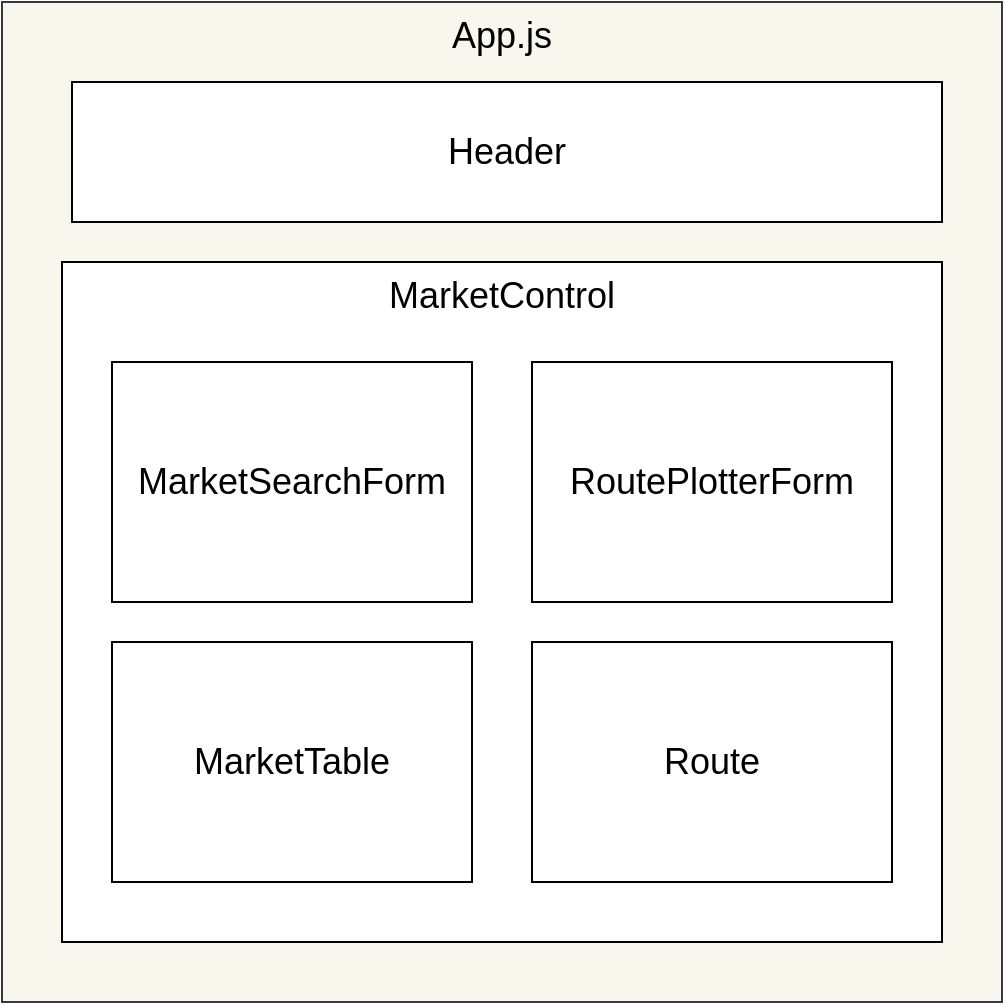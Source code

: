 <mxfile>
    <diagram id="Klx9l9l787ygxJUSADS6" name="Page-1">
        <mxGraphModel dx="845" dy="665" grid="1" gridSize="10" guides="1" tooltips="1" connect="1" arrows="1" fold="1" page="1" pageScale="1" pageWidth="850" pageHeight="1100" math="0" shadow="0">
            <root>
                <mxCell id="0"/>
                <mxCell id="1" parent="0"/>
                <mxCell id="2" value="App.js" style="whiteSpace=wrap;html=1;aspect=fixed;fontSize=18;verticalAlign=top;fillColor=#f9f7ed;strokeColor=#36393d;fontColor=#000000;" vertex="1" parent="1">
                    <mxGeometry x="175" y="70" width="500" height="500" as="geometry"/>
                </mxCell>
                <mxCell id="3" value="Header" style="rounded=0;whiteSpace=wrap;html=1;fontSize=18;" vertex="1" parent="1">
                    <mxGeometry x="210" y="110" width="435" height="70" as="geometry"/>
                </mxCell>
                <mxCell id="5" value="MarketControl" style="rounded=0;whiteSpace=wrap;html=1;fontSize=18;verticalAlign=top;" vertex="1" parent="1">
                    <mxGeometry x="205" y="200" width="440" height="340" as="geometry"/>
                </mxCell>
                <mxCell id="6" value="MarketSearchForm" style="rounded=0;whiteSpace=wrap;html=1;fontSize=18;direction=west;" vertex="1" parent="1">
                    <mxGeometry x="230" y="250" width="180" height="120" as="geometry"/>
                </mxCell>
                <mxCell id="7" value="RoutePlotterForm" style="rounded=0;whiteSpace=wrap;html=1;fontSize=18;direction=west;" vertex="1" parent="1">
                    <mxGeometry x="440" y="250" width="180" height="120" as="geometry"/>
                </mxCell>
                <mxCell id="8" value="MarketTable" style="rounded=0;whiteSpace=wrap;html=1;fontSize=18;direction=west;" vertex="1" parent="1">
                    <mxGeometry x="230" y="390" width="180" height="120" as="geometry"/>
                </mxCell>
                <mxCell id="9" value="Route" style="rounded=0;whiteSpace=wrap;html=1;fontSize=18;direction=west;" vertex="1" parent="1">
                    <mxGeometry x="440" y="390" width="180" height="120" as="geometry"/>
                </mxCell>
            </root>
        </mxGraphModel>
    </diagram>
</mxfile>